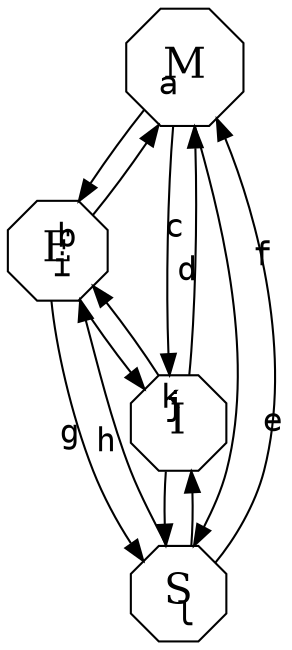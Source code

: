## neato -Tpng -n 

digraph MESI {

node [fontsize=20, shape=octagon, regular=true];
#edge [fontname="DejaVu Sans Mono:Bold", fontsize=16, labeldistance=7, labelangle=-5];
edge [fontname="DejaVu Sans Mono", fontsize=16, labeldistance=7, labelangle=-5];

M [ pos="2,4!" ];
E [ pos="0,2!" ];
S [ pos="4,2!" ];
I [ pos="2,0!" ];

M -> E [headlabel="a"];
E -> M [headlabel="b"];
M -> I [headlabel="c"];
I -> M [headlabel="d"];
M -> S [headlabel="e"];
S -> M [headlabel="f"];
E -> S [headlabel="g"];
S -> E [headlabel="h"];
E -> I [headlabel="i"];
I -> E [headlabel="j"];
I -> S [headlabel="k"];
S -> I [headlabel="l"];

}


